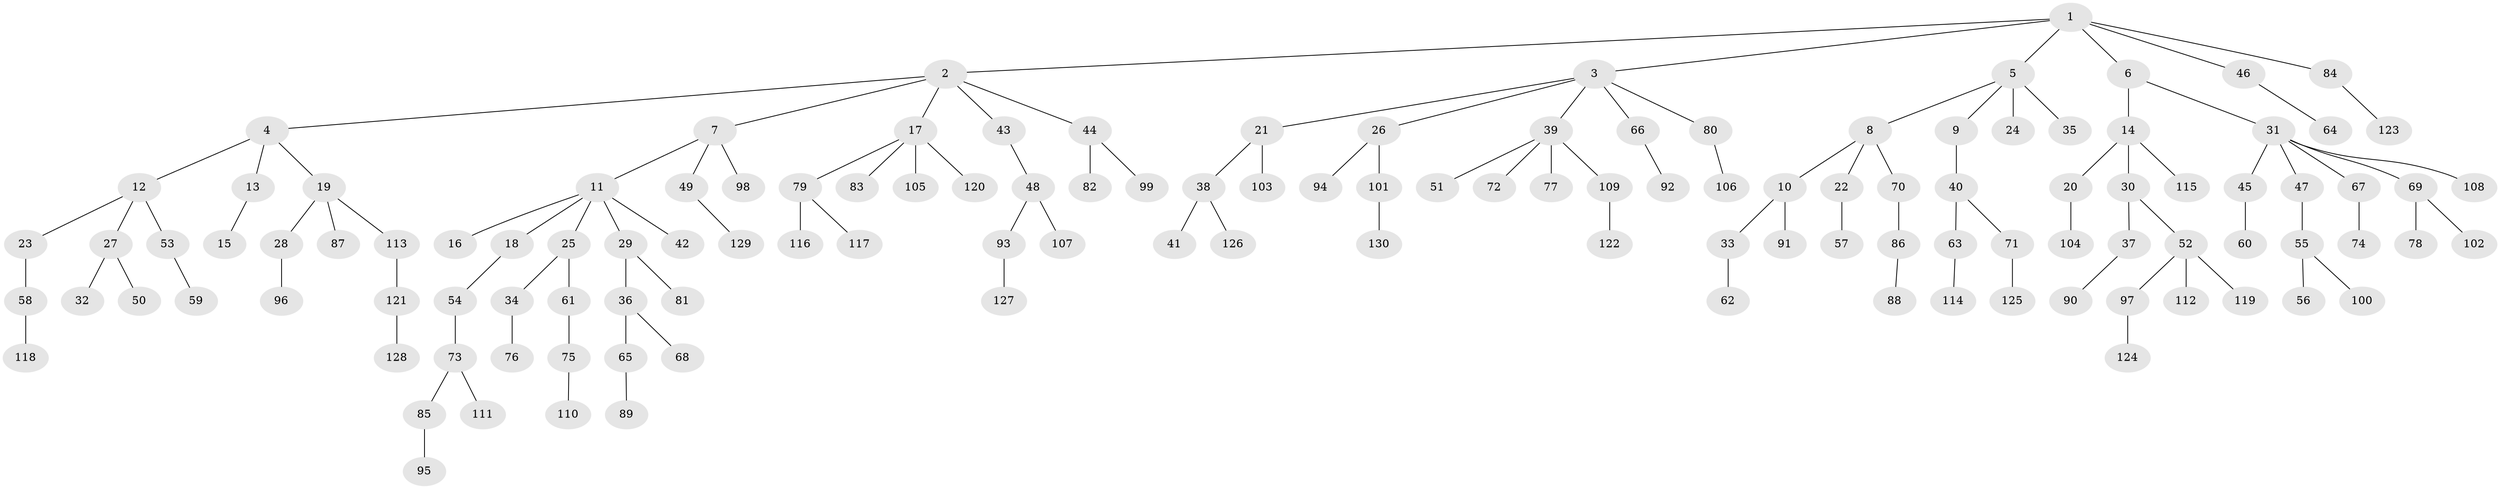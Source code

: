 // Generated by graph-tools (version 1.1) at 2025/50/03/09/25 03:50:22]
// undirected, 130 vertices, 129 edges
graph export_dot {
graph [start="1"]
  node [color=gray90,style=filled];
  1;
  2;
  3;
  4;
  5;
  6;
  7;
  8;
  9;
  10;
  11;
  12;
  13;
  14;
  15;
  16;
  17;
  18;
  19;
  20;
  21;
  22;
  23;
  24;
  25;
  26;
  27;
  28;
  29;
  30;
  31;
  32;
  33;
  34;
  35;
  36;
  37;
  38;
  39;
  40;
  41;
  42;
  43;
  44;
  45;
  46;
  47;
  48;
  49;
  50;
  51;
  52;
  53;
  54;
  55;
  56;
  57;
  58;
  59;
  60;
  61;
  62;
  63;
  64;
  65;
  66;
  67;
  68;
  69;
  70;
  71;
  72;
  73;
  74;
  75;
  76;
  77;
  78;
  79;
  80;
  81;
  82;
  83;
  84;
  85;
  86;
  87;
  88;
  89;
  90;
  91;
  92;
  93;
  94;
  95;
  96;
  97;
  98;
  99;
  100;
  101;
  102;
  103;
  104;
  105;
  106;
  107;
  108;
  109;
  110;
  111;
  112;
  113;
  114;
  115;
  116;
  117;
  118;
  119;
  120;
  121;
  122;
  123;
  124;
  125;
  126;
  127;
  128;
  129;
  130;
  1 -- 2;
  1 -- 3;
  1 -- 5;
  1 -- 6;
  1 -- 46;
  1 -- 84;
  2 -- 4;
  2 -- 7;
  2 -- 17;
  2 -- 43;
  2 -- 44;
  3 -- 21;
  3 -- 26;
  3 -- 39;
  3 -- 66;
  3 -- 80;
  4 -- 12;
  4 -- 13;
  4 -- 19;
  5 -- 8;
  5 -- 9;
  5 -- 24;
  5 -- 35;
  6 -- 14;
  6 -- 31;
  7 -- 11;
  7 -- 49;
  7 -- 98;
  8 -- 10;
  8 -- 22;
  8 -- 70;
  9 -- 40;
  10 -- 33;
  10 -- 91;
  11 -- 16;
  11 -- 18;
  11 -- 25;
  11 -- 29;
  11 -- 42;
  12 -- 23;
  12 -- 27;
  12 -- 53;
  13 -- 15;
  14 -- 20;
  14 -- 30;
  14 -- 115;
  17 -- 79;
  17 -- 83;
  17 -- 105;
  17 -- 120;
  18 -- 54;
  19 -- 28;
  19 -- 87;
  19 -- 113;
  20 -- 104;
  21 -- 38;
  21 -- 103;
  22 -- 57;
  23 -- 58;
  25 -- 34;
  25 -- 61;
  26 -- 94;
  26 -- 101;
  27 -- 32;
  27 -- 50;
  28 -- 96;
  29 -- 36;
  29 -- 81;
  30 -- 37;
  30 -- 52;
  31 -- 45;
  31 -- 47;
  31 -- 67;
  31 -- 69;
  31 -- 108;
  33 -- 62;
  34 -- 76;
  36 -- 65;
  36 -- 68;
  37 -- 90;
  38 -- 41;
  38 -- 126;
  39 -- 51;
  39 -- 72;
  39 -- 77;
  39 -- 109;
  40 -- 63;
  40 -- 71;
  43 -- 48;
  44 -- 82;
  44 -- 99;
  45 -- 60;
  46 -- 64;
  47 -- 55;
  48 -- 93;
  48 -- 107;
  49 -- 129;
  52 -- 97;
  52 -- 112;
  52 -- 119;
  53 -- 59;
  54 -- 73;
  55 -- 56;
  55 -- 100;
  58 -- 118;
  61 -- 75;
  63 -- 114;
  65 -- 89;
  66 -- 92;
  67 -- 74;
  69 -- 78;
  69 -- 102;
  70 -- 86;
  71 -- 125;
  73 -- 85;
  73 -- 111;
  75 -- 110;
  79 -- 116;
  79 -- 117;
  80 -- 106;
  84 -- 123;
  85 -- 95;
  86 -- 88;
  93 -- 127;
  97 -- 124;
  101 -- 130;
  109 -- 122;
  113 -- 121;
  121 -- 128;
}
